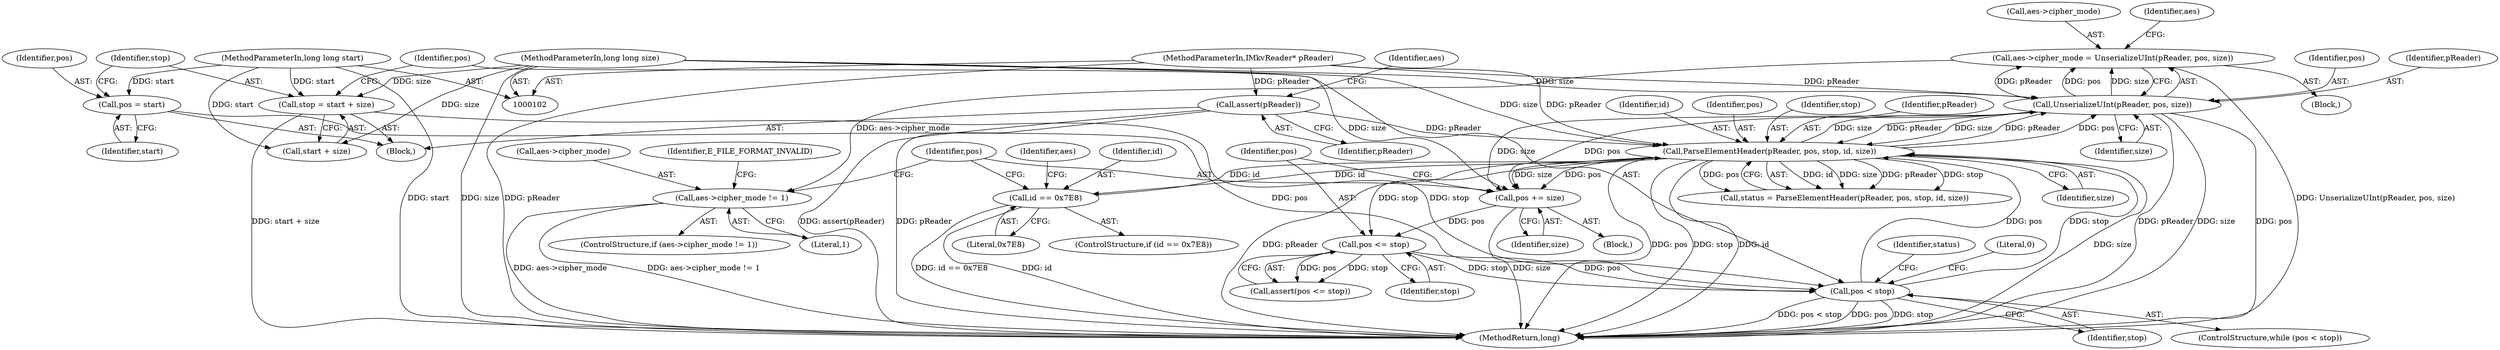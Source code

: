 digraph "0_Android_04839626ed859623901ebd3a5fd483982186b59d_180@pointer" {
"1000149" [label="(Call,aes->cipher_mode = UnserializeUInt(pReader, pos, size))"];
"1000153" [label="(Call,UnserializeUInt(pReader, pos, size))"];
"1000132" [label="(Call,ParseElementHeader(pReader, pos, stop, id, size))"];
"1000108" [label="(Call,assert(pReader))"];
"1000105" [label="(MethodParameterIn,IMkvReader* pReader)"];
"1000123" [label="(Call,pos < stop)"];
"1000113" [label="(Call,pos = start)"];
"1000103" [label="(MethodParameterIn,long long start)"];
"1000169" [label="(Call,pos <= stop)"];
"1000165" [label="(Call,pos += size)"];
"1000104" [label="(MethodParameterIn,long long size)"];
"1000117" [label="(Call,stop = start + size)"];
"1000145" [label="(Call,id == 0x7E8)"];
"1000158" [label="(Call,aes->cipher_mode != 1)"];
"1000123" [label="(Call,pos < stop)"];
"1000131" [label="(Identifier,status)"];
"1000167" [label="(Identifier,size)"];
"1000145" [label="(Call,id == 0x7E8)"];
"1000173" [label="(Literal,0)"];
"1000169" [label="(Call,pos <= stop)"];
"1000117" [label="(Call,stop = start + size)"];
"1000168" [label="(Call,assert(pos <= stop))"];
"1000137" [label="(Identifier,size)"];
"1000103" [label="(MethodParameterIn,long long start)"];
"1000104" [label="(MethodParameterIn,long long size)"];
"1000111" [label="(Identifier,aes)"];
"1000151" [label="(Identifier,aes)"];
"1000159" [label="(Call,aes->cipher_mode)"];
"1000118" [label="(Identifier,stop)"];
"1000155" [label="(Identifier,pos)"];
"1000153" [label="(Call,UnserializeUInt(pReader, pos, size))"];
"1000150" [label="(Call,aes->cipher_mode)"];
"1000156" [label="(Identifier,size)"];
"1000174" [label="(MethodReturn,long)"];
"1000171" [label="(Identifier,stop)"];
"1000130" [label="(Call,status = ParseElementHeader(pReader, pos, stop, id, size))"];
"1000125" [label="(Identifier,stop)"];
"1000136" [label="(Identifier,id)"];
"1000115" [label="(Identifier,start)"];
"1000162" [label="(Literal,1)"];
"1000132" [label="(Call,ParseElementHeader(pReader, pos, stop, id, size))"];
"1000160" [label="(Identifier,aes)"];
"1000165" [label="(Call,pos += size)"];
"1000166" [label="(Identifier,pos)"];
"1000134" [label="(Identifier,pos)"];
"1000126" [label="(Block,)"];
"1000135" [label="(Identifier,stop)"];
"1000158" [label="(Call,aes->cipher_mode != 1)"];
"1000114" [label="(Identifier,pos)"];
"1000154" [label="(Identifier,pReader)"];
"1000109" [label="(Identifier,pReader)"];
"1000113" [label="(Call,pos = start)"];
"1000122" [label="(ControlStructure,while (pos < stop))"];
"1000105" [label="(MethodParameterIn,IMkvReader* pReader)"];
"1000157" [label="(ControlStructure,if (aes->cipher_mode != 1))"];
"1000133" [label="(Identifier,pReader)"];
"1000147" [label="(Literal,0x7E8)"];
"1000170" [label="(Identifier,pos)"];
"1000144" [label="(ControlStructure,if (id == 0x7E8))"];
"1000164" [label="(Identifier,E_FILE_FORMAT_INVALID)"];
"1000149" [label="(Call,aes->cipher_mode = UnserializeUInt(pReader, pos, size))"];
"1000119" [label="(Call,start + size)"];
"1000146" [label="(Identifier,id)"];
"1000108" [label="(Call,assert(pReader))"];
"1000107" [label="(Block,)"];
"1000148" [label="(Block,)"];
"1000124" [label="(Identifier,pos)"];
"1000149" -> "1000148"  [label="AST: "];
"1000149" -> "1000153"  [label="CFG: "];
"1000150" -> "1000149"  [label="AST: "];
"1000153" -> "1000149"  [label="AST: "];
"1000160" -> "1000149"  [label="CFG: "];
"1000149" -> "1000174"  [label="DDG: UnserializeUInt(pReader, pos, size)"];
"1000153" -> "1000149"  [label="DDG: pReader"];
"1000153" -> "1000149"  [label="DDG: pos"];
"1000153" -> "1000149"  [label="DDG: size"];
"1000149" -> "1000158"  [label="DDG: aes->cipher_mode"];
"1000153" -> "1000156"  [label="CFG: "];
"1000154" -> "1000153"  [label="AST: "];
"1000155" -> "1000153"  [label="AST: "];
"1000156" -> "1000153"  [label="AST: "];
"1000153" -> "1000174"  [label="DDG: pReader"];
"1000153" -> "1000174"  [label="DDG: size"];
"1000153" -> "1000174"  [label="DDG: pos"];
"1000153" -> "1000132"  [label="DDG: pReader"];
"1000153" -> "1000132"  [label="DDG: size"];
"1000132" -> "1000153"  [label="DDG: pReader"];
"1000132" -> "1000153"  [label="DDG: pos"];
"1000132" -> "1000153"  [label="DDG: size"];
"1000105" -> "1000153"  [label="DDG: pReader"];
"1000104" -> "1000153"  [label="DDG: size"];
"1000153" -> "1000165"  [label="DDG: size"];
"1000153" -> "1000165"  [label="DDG: pos"];
"1000132" -> "1000130"  [label="AST: "];
"1000132" -> "1000137"  [label="CFG: "];
"1000133" -> "1000132"  [label="AST: "];
"1000134" -> "1000132"  [label="AST: "];
"1000135" -> "1000132"  [label="AST: "];
"1000136" -> "1000132"  [label="AST: "];
"1000137" -> "1000132"  [label="AST: "];
"1000130" -> "1000132"  [label="CFG: "];
"1000132" -> "1000174"  [label="DDG: pReader"];
"1000132" -> "1000174"  [label="DDG: pos"];
"1000132" -> "1000174"  [label="DDG: stop"];
"1000132" -> "1000174"  [label="DDG: id"];
"1000132" -> "1000174"  [label="DDG: size"];
"1000132" -> "1000130"  [label="DDG: id"];
"1000132" -> "1000130"  [label="DDG: size"];
"1000132" -> "1000130"  [label="DDG: pReader"];
"1000132" -> "1000130"  [label="DDG: stop"];
"1000132" -> "1000130"  [label="DDG: pos"];
"1000108" -> "1000132"  [label="DDG: pReader"];
"1000105" -> "1000132"  [label="DDG: pReader"];
"1000123" -> "1000132"  [label="DDG: pos"];
"1000123" -> "1000132"  [label="DDG: stop"];
"1000145" -> "1000132"  [label="DDG: id"];
"1000104" -> "1000132"  [label="DDG: size"];
"1000132" -> "1000145"  [label="DDG: id"];
"1000132" -> "1000165"  [label="DDG: size"];
"1000132" -> "1000165"  [label="DDG: pos"];
"1000132" -> "1000169"  [label="DDG: stop"];
"1000108" -> "1000107"  [label="AST: "];
"1000108" -> "1000109"  [label="CFG: "];
"1000109" -> "1000108"  [label="AST: "];
"1000111" -> "1000108"  [label="CFG: "];
"1000108" -> "1000174"  [label="DDG: assert(pReader)"];
"1000108" -> "1000174"  [label="DDG: pReader"];
"1000105" -> "1000108"  [label="DDG: pReader"];
"1000105" -> "1000102"  [label="AST: "];
"1000105" -> "1000174"  [label="DDG: pReader"];
"1000123" -> "1000122"  [label="AST: "];
"1000123" -> "1000125"  [label="CFG: "];
"1000124" -> "1000123"  [label="AST: "];
"1000125" -> "1000123"  [label="AST: "];
"1000131" -> "1000123"  [label="CFG: "];
"1000173" -> "1000123"  [label="CFG: "];
"1000123" -> "1000174"  [label="DDG: stop"];
"1000123" -> "1000174"  [label="DDG: pos < stop"];
"1000123" -> "1000174"  [label="DDG: pos"];
"1000113" -> "1000123"  [label="DDG: pos"];
"1000169" -> "1000123"  [label="DDG: pos"];
"1000169" -> "1000123"  [label="DDG: stop"];
"1000117" -> "1000123"  [label="DDG: stop"];
"1000113" -> "1000107"  [label="AST: "];
"1000113" -> "1000115"  [label="CFG: "];
"1000114" -> "1000113"  [label="AST: "];
"1000115" -> "1000113"  [label="AST: "];
"1000118" -> "1000113"  [label="CFG: "];
"1000103" -> "1000113"  [label="DDG: start"];
"1000103" -> "1000102"  [label="AST: "];
"1000103" -> "1000174"  [label="DDG: start"];
"1000103" -> "1000117"  [label="DDG: start"];
"1000103" -> "1000119"  [label="DDG: start"];
"1000169" -> "1000168"  [label="AST: "];
"1000169" -> "1000171"  [label="CFG: "];
"1000170" -> "1000169"  [label="AST: "];
"1000171" -> "1000169"  [label="AST: "];
"1000168" -> "1000169"  [label="CFG: "];
"1000169" -> "1000168"  [label="DDG: pos"];
"1000169" -> "1000168"  [label="DDG: stop"];
"1000165" -> "1000169"  [label="DDG: pos"];
"1000165" -> "1000126"  [label="AST: "];
"1000165" -> "1000167"  [label="CFG: "];
"1000166" -> "1000165"  [label="AST: "];
"1000167" -> "1000165"  [label="AST: "];
"1000170" -> "1000165"  [label="CFG: "];
"1000165" -> "1000174"  [label="DDG: size"];
"1000104" -> "1000165"  [label="DDG: size"];
"1000104" -> "1000102"  [label="AST: "];
"1000104" -> "1000174"  [label="DDG: size"];
"1000104" -> "1000117"  [label="DDG: size"];
"1000104" -> "1000119"  [label="DDG: size"];
"1000117" -> "1000107"  [label="AST: "];
"1000117" -> "1000119"  [label="CFG: "];
"1000118" -> "1000117"  [label="AST: "];
"1000119" -> "1000117"  [label="AST: "];
"1000124" -> "1000117"  [label="CFG: "];
"1000117" -> "1000174"  [label="DDG: start + size"];
"1000145" -> "1000144"  [label="AST: "];
"1000145" -> "1000147"  [label="CFG: "];
"1000146" -> "1000145"  [label="AST: "];
"1000147" -> "1000145"  [label="AST: "];
"1000151" -> "1000145"  [label="CFG: "];
"1000166" -> "1000145"  [label="CFG: "];
"1000145" -> "1000174"  [label="DDG: id"];
"1000145" -> "1000174"  [label="DDG: id == 0x7E8"];
"1000158" -> "1000157"  [label="AST: "];
"1000158" -> "1000162"  [label="CFG: "];
"1000159" -> "1000158"  [label="AST: "];
"1000162" -> "1000158"  [label="AST: "];
"1000164" -> "1000158"  [label="CFG: "];
"1000166" -> "1000158"  [label="CFG: "];
"1000158" -> "1000174"  [label="DDG: aes->cipher_mode"];
"1000158" -> "1000174"  [label="DDG: aes->cipher_mode != 1"];
}
